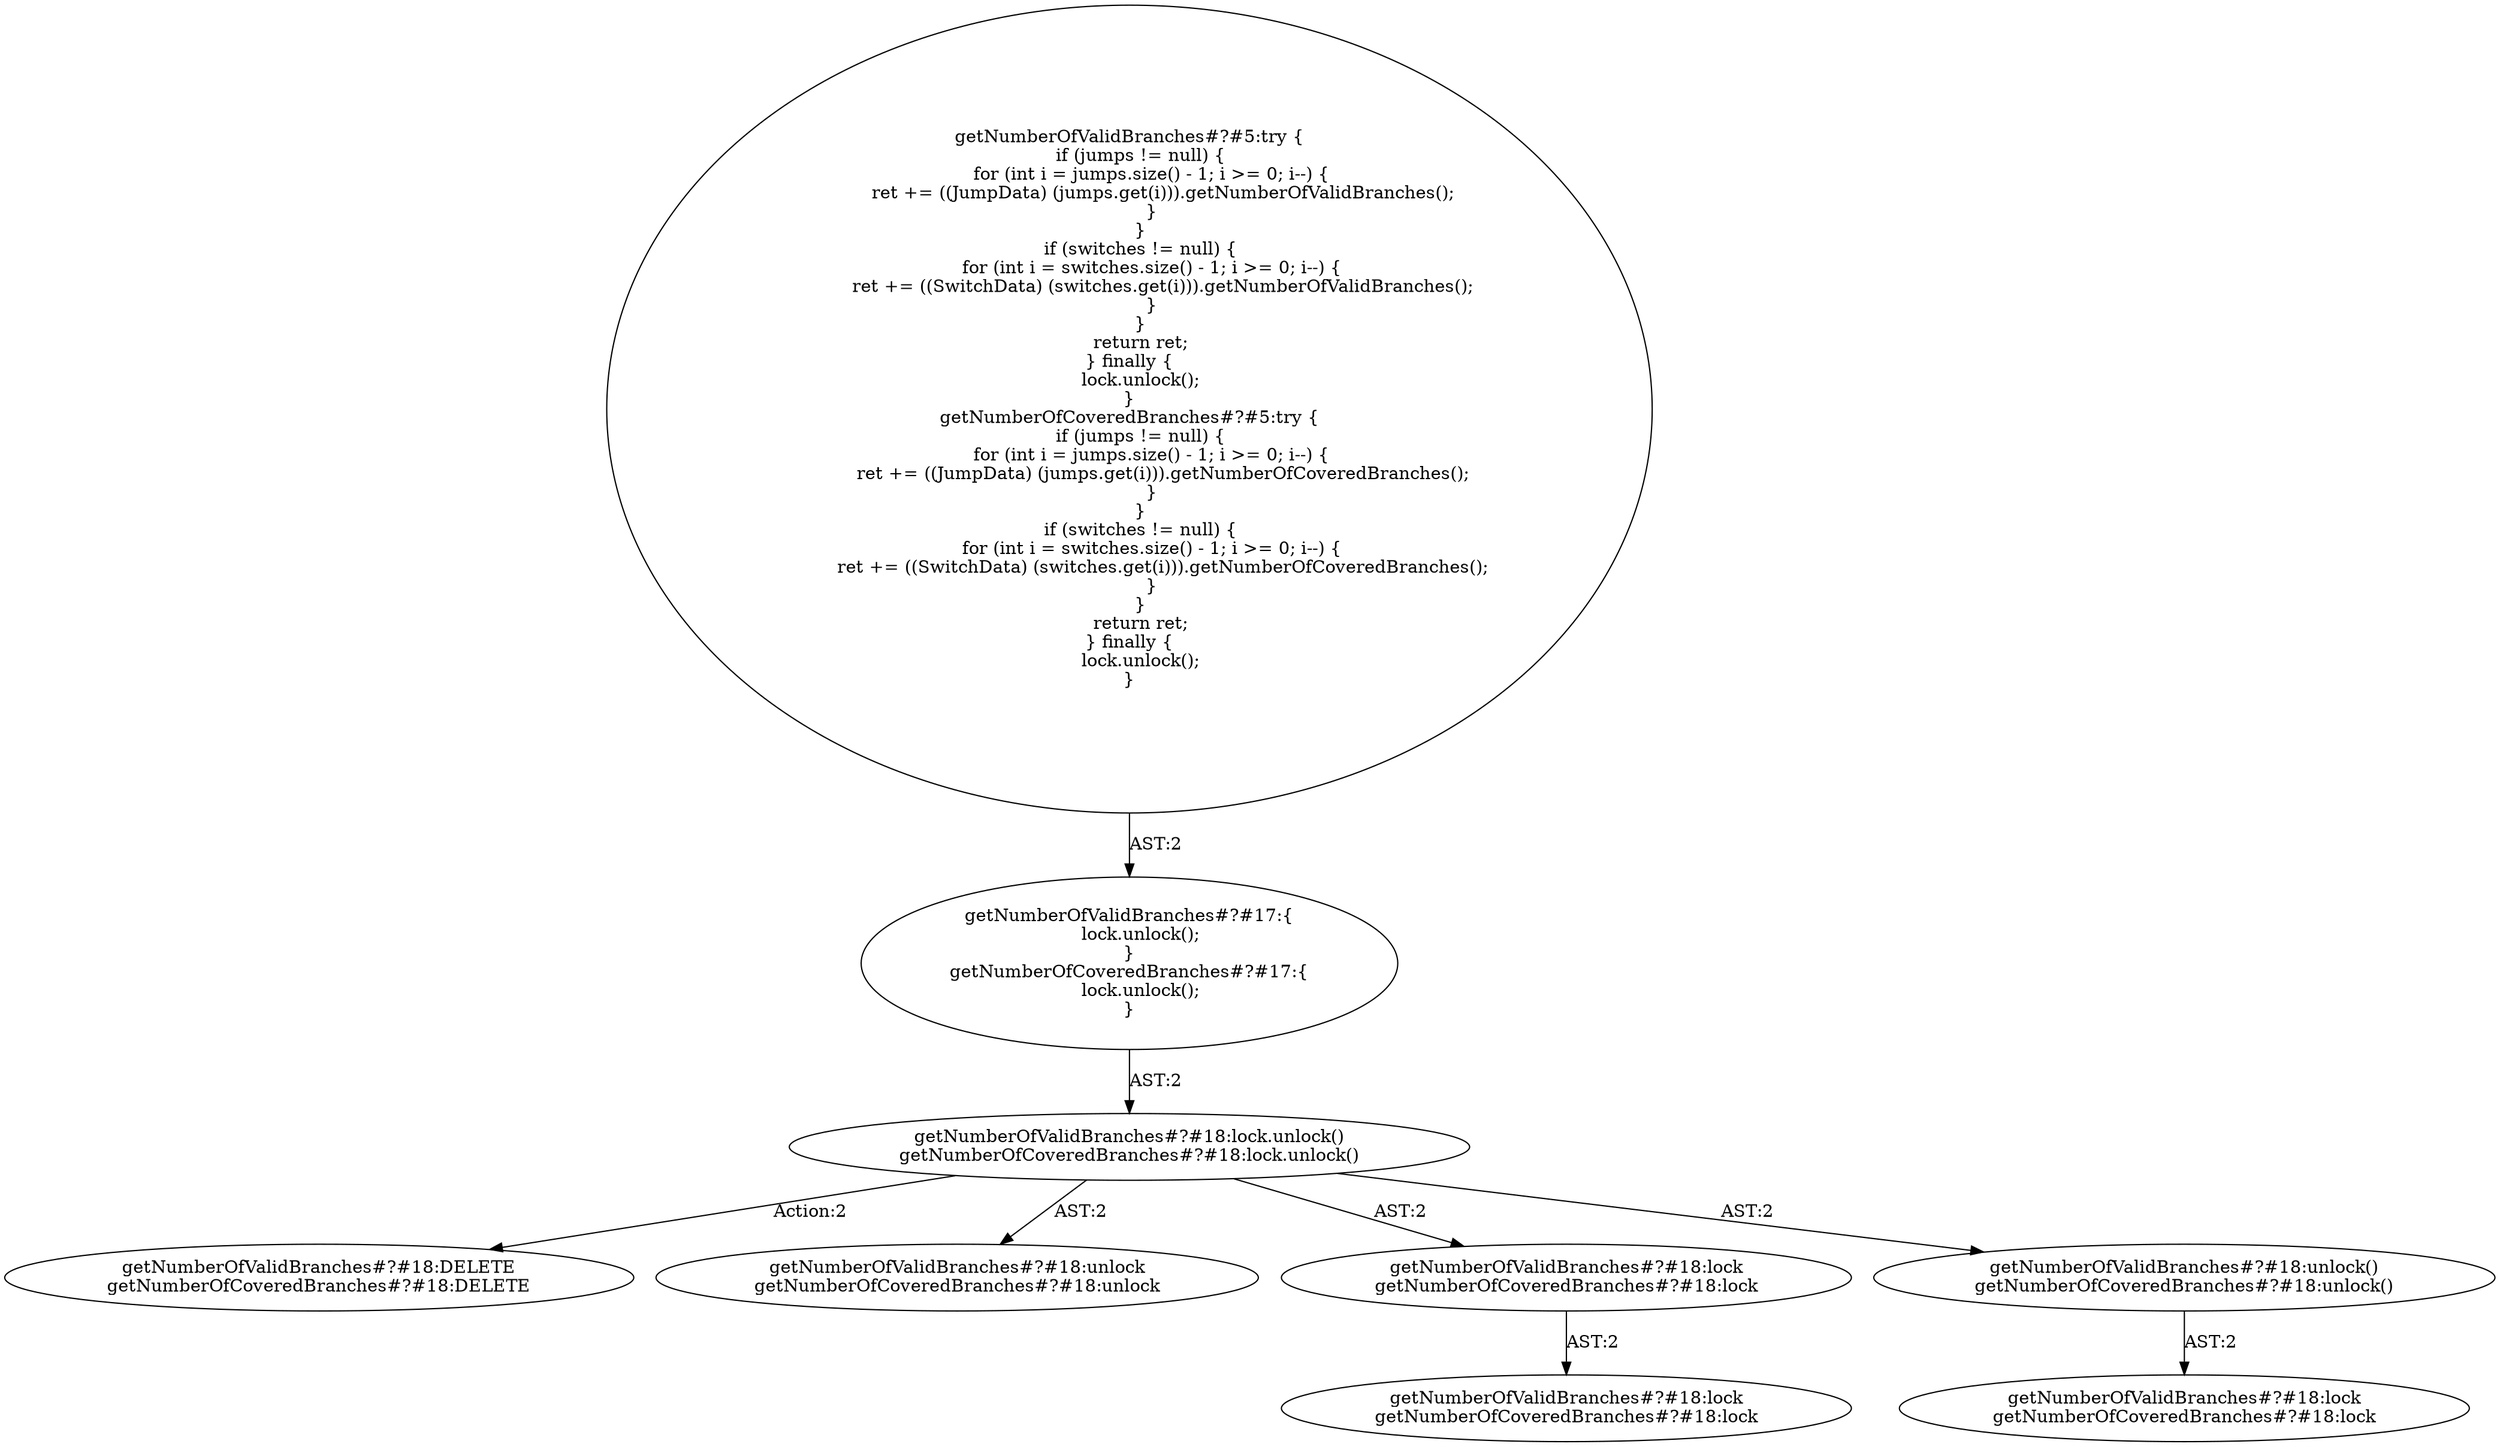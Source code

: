 digraph "Pattern" {
0 [label="getNumberOfValidBranches#?#18:DELETE
getNumberOfCoveredBranches#?#18:DELETE" shape=ellipse]
1 [label="getNumberOfValidBranches#?#18:lock.unlock()
getNumberOfCoveredBranches#?#18:lock.unlock()" shape=ellipse]
2 [label="getNumberOfValidBranches#?#17:\{
    lock.unlock();
\}
getNumberOfCoveredBranches#?#17:\{
    lock.unlock();
\}" shape=ellipse]
3 [label="getNumberOfValidBranches#?#5:try \{
    if (jumps != null) \{
        for (int i = jumps.size() - 1; i >= 0; i--) \{
            ret += ((JumpData) (jumps.get(i))).getNumberOfValidBranches();
        \}
    \}
    if (switches != null) \{
        for (int i = switches.size() - 1; i >= 0; i--) \{
            ret += ((SwitchData) (switches.get(i))).getNumberOfValidBranches();
        \}
    \}
    return ret;
\} finally \{
    lock.unlock();
\}
getNumberOfCoveredBranches#?#5:try \{
    if (jumps != null) \{
        for (int i = jumps.size() - 1; i >= 0; i--) \{
            ret += ((JumpData) (jumps.get(i))).getNumberOfCoveredBranches();
        \}
    \}
    if (switches != null) \{
        for (int i = switches.size() - 1; i >= 0; i--) \{
            ret += ((SwitchData) (switches.get(i))).getNumberOfCoveredBranches();
        \}
    \}
    return ret;
\} finally \{
    lock.unlock();
\}" shape=ellipse]
4 [label="getNumberOfValidBranches#?#18:unlock
getNumberOfCoveredBranches#?#18:unlock" shape=ellipse]
5 [label="getNumberOfValidBranches#?#18:lock
getNumberOfCoveredBranches#?#18:lock" shape=ellipse]
6 [label="getNumberOfValidBranches#?#18:lock
getNumberOfCoveredBranches#?#18:lock" shape=ellipse]
7 [label="getNumberOfValidBranches#?#18:unlock()
getNumberOfCoveredBranches#?#18:unlock()" shape=ellipse]
8 [label="getNumberOfValidBranches#?#18:lock
getNumberOfCoveredBranches#?#18:lock" shape=ellipse]
1 -> 0 [label="Action:2"];
1 -> 4 [label="AST:2"];
1 -> 5 [label="AST:2"];
1 -> 7 [label="AST:2"];
2 -> 1 [label="AST:2"];
3 -> 2 [label="AST:2"];
5 -> 6 [label="AST:2"];
7 -> 8 [label="AST:2"];
}